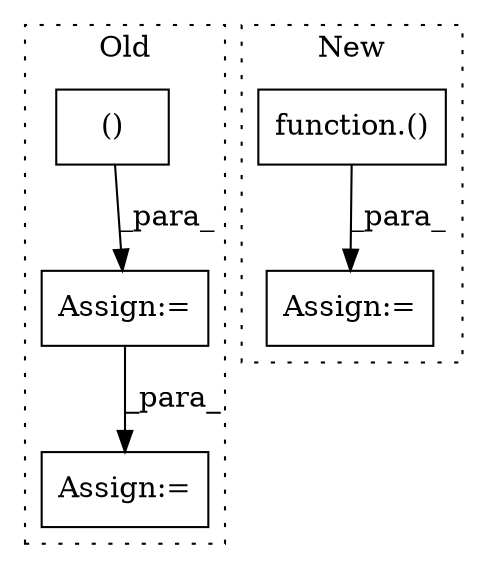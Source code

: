 digraph G {
subgraph cluster0 {
1 [label="()" a="54" s="2138" l="0" shape="box"];
4 [label="Assign:=" a="68" s="3015" l="3" shape="box"];
5 [label="Assign:=" a="68" s="2108" l="3" shape="box"];
label = "Old";
style="dotted";
}
subgraph cluster1 {
2 [label="function.()" a="75" s="2670,2700" l="16,1" shape="box"];
3 [label="Assign:=" a="68" s="2667" l="3" shape="box"];
label = "New";
style="dotted";
}
1 -> 5 [label="_para_"];
2 -> 3 [label="_para_"];
5 -> 4 [label="_para_"];
}